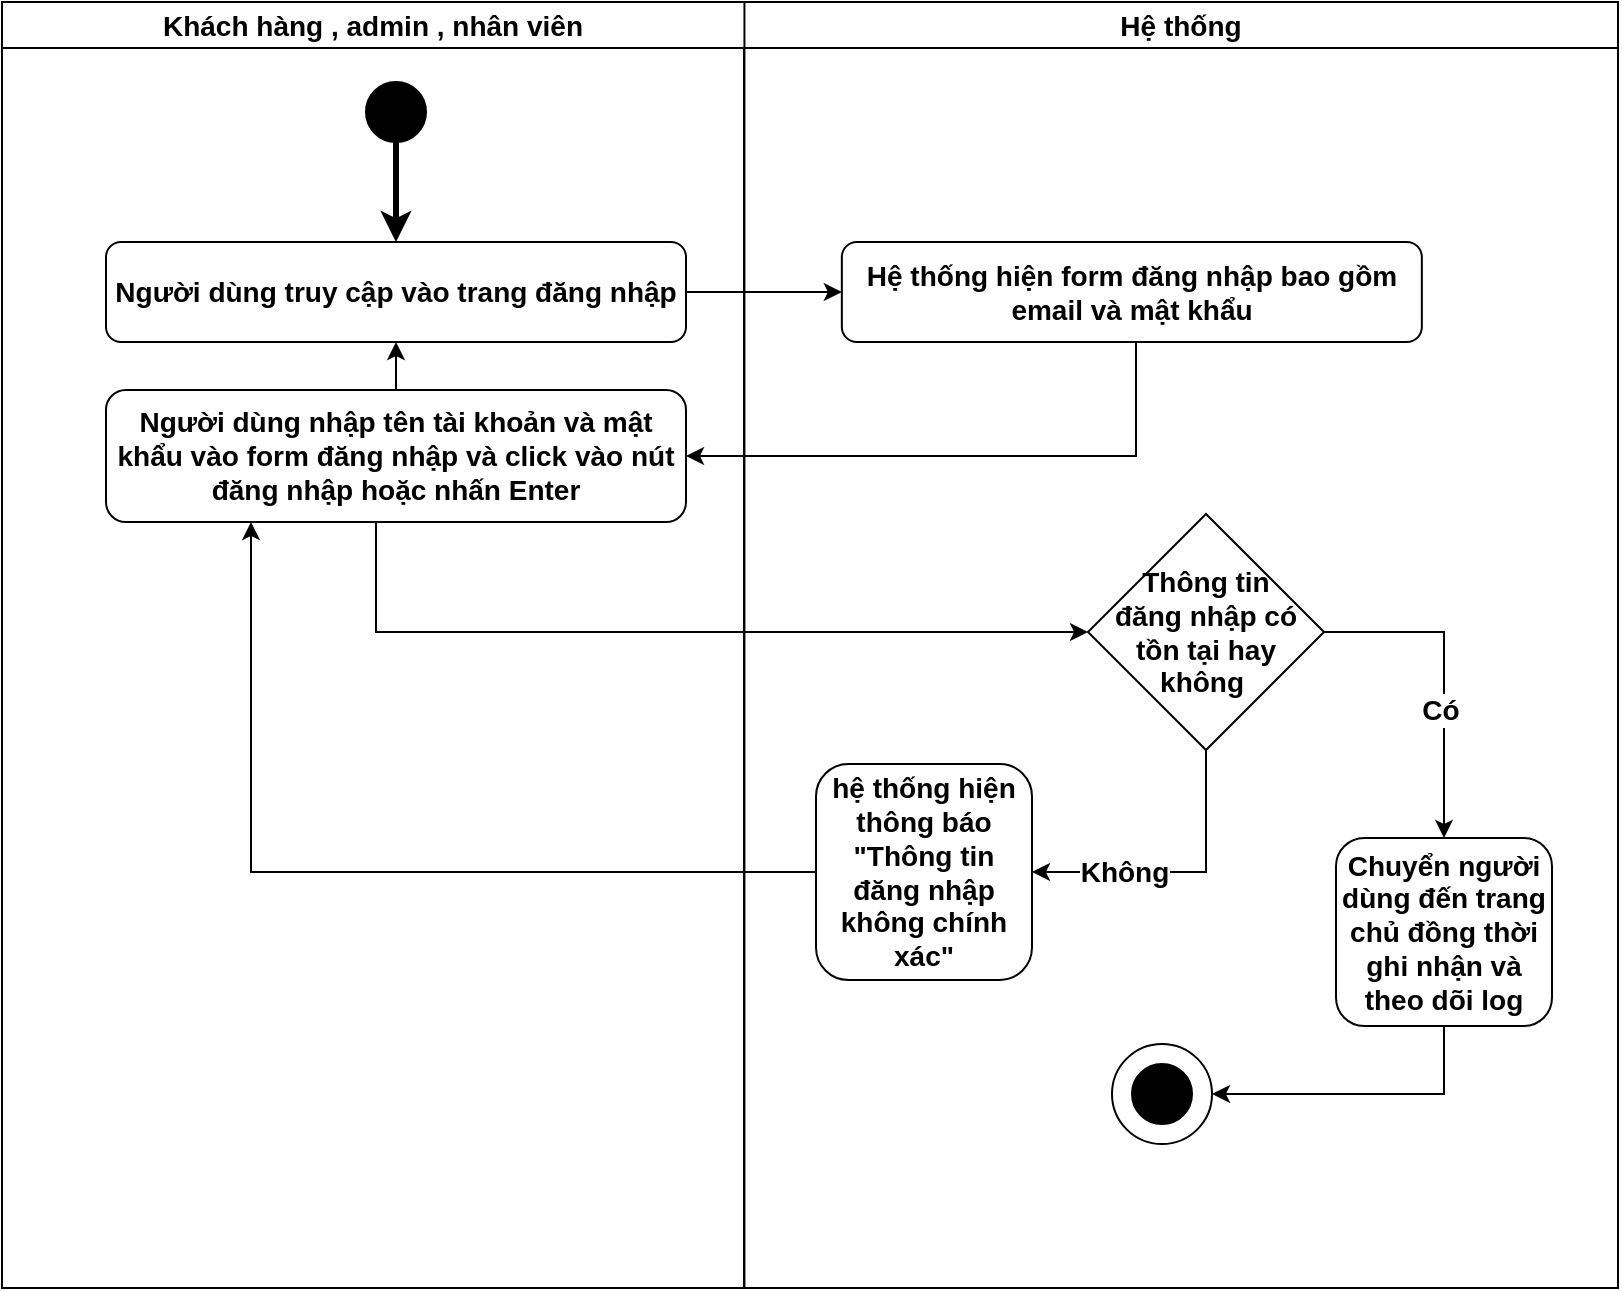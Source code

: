 <mxfile version="22.1.2" type="device">
  <diagram name="Page-1" id="wbO8fJ6J_zvAoPGpTCKr">
    <mxGraphModel dx="1418" dy="820" grid="0" gridSize="10" guides="1" tooltips="1" connect="1" arrows="1" fold="1" page="0" pageScale="1" pageWidth="850" pageHeight="1100" math="0" shadow="0">
      <root>
        <mxCell id="0" />
        <mxCell id="1" parent="0" />
        <mxCell id="jaMOgLZvB3yP1dYOfS98-2" value="Hệ thống" style="swimlane;whiteSpace=wrap;html=1;fontSize=14;" parent="1" vertex="1">
          <mxGeometry x="450" y="150" width="437" height="643" as="geometry" />
        </mxCell>
        <mxCell id="jaMOgLZvB3yP1dYOfS98-3" value="" style="ellipse;whiteSpace=wrap;html=1;strokeColor=#000000;fillColor=#000000;strokeWidth=1;fontSize=14;fontStyle=1" parent="jaMOgLZvB3yP1dYOfS98-2" vertex="1">
          <mxGeometry x="194" y="531" width="30" height="30" as="geometry" />
        </mxCell>
        <mxCell id="jaMOgLZvB3yP1dYOfS98-4" value="" style="ellipse;whiteSpace=wrap;html=1;gradientColor=default;fillColor=none;fontSize=14;" parent="jaMOgLZvB3yP1dYOfS98-2" vertex="1">
          <mxGeometry x="184" y="521" width="50" height="50" as="geometry" />
        </mxCell>
        <mxCell id="jaMOgLZvB3yP1dYOfS98-16" value="Hệ thống hiện form đăng nhập bao gồm email và mật khẩu" style="rounded=1;whiteSpace=wrap;html=1;strokeWidth=1;fontSize=14;fontStyle=1" parent="jaMOgLZvB3yP1dYOfS98-2" vertex="1">
          <mxGeometry x="48.92" y="120" width="290" height="50" as="geometry" />
        </mxCell>
        <mxCell id="jaMOgLZvB3yP1dYOfS98-30" style="edgeStyle=orthogonalEdgeStyle;rounded=0;orthogonalLoop=1;jettySize=auto;html=1;fontSize=14;" parent="jaMOgLZvB3yP1dYOfS98-2" source="jaMOgLZvB3yP1dYOfS98-20" target="jaMOgLZvB3yP1dYOfS98-23" edge="1">
          <mxGeometry relative="1" as="geometry" />
        </mxCell>
        <mxCell id="jaMOgLZvB3yP1dYOfS98-31" value="&lt;b style=&quot;font-size: 14px;&quot;&gt;Có&lt;/b&gt;" style="edgeLabel;html=1;align=center;verticalAlign=middle;resizable=0;points=[];fontSize=14;" parent="jaMOgLZvB3yP1dYOfS98-30" vertex="1" connectable="0">
          <mxGeometry x="0.205" y="-2" relative="1" as="geometry">
            <mxPoint y="1" as="offset" />
          </mxGeometry>
        </mxCell>
        <mxCell id="jaMOgLZvB3yP1dYOfS98-32" style="edgeStyle=orthogonalEdgeStyle;rounded=0;orthogonalLoop=1;jettySize=auto;html=1;entryX=1;entryY=0.5;entryDx=0;entryDy=0;fontSize=14;" parent="jaMOgLZvB3yP1dYOfS98-2" source="jaMOgLZvB3yP1dYOfS98-20" target="jaMOgLZvB3yP1dYOfS98-28" edge="1">
          <mxGeometry relative="1" as="geometry">
            <Array as="points">
              <mxPoint x="231" y="435" />
            </Array>
          </mxGeometry>
        </mxCell>
        <mxCell id="jaMOgLZvB3yP1dYOfS98-33" value="&lt;b style=&quot;font-size: 14px;&quot;&gt;Không&lt;/b&gt;" style="edgeLabel;html=1;align=center;verticalAlign=middle;resizable=0;points=[];fontSize=14;" parent="jaMOgLZvB3yP1dYOfS98-32" vertex="1" connectable="0">
          <mxGeometry x="0.381" relative="1" as="geometry">
            <mxPoint as="offset" />
          </mxGeometry>
        </mxCell>
        <mxCell id="jaMOgLZvB3yP1dYOfS98-20" value="Thông tin &lt;br style=&quot;font-size: 14px;&quot;&gt;đăng nhập có tồn tại hay không&amp;nbsp;" style="rhombus;whiteSpace=wrap;html=1;fontStyle=1;fontSize=14;" parent="jaMOgLZvB3yP1dYOfS98-2" vertex="1">
          <mxGeometry x="172" y="256" width="118" height="118" as="geometry" />
        </mxCell>
        <mxCell id="jaMOgLZvB3yP1dYOfS98-27" style="edgeStyle=orthogonalEdgeStyle;rounded=0;orthogonalLoop=1;jettySize=auto;html=1;entryX=1;entryY=0.5;entryDx=0;entryDy=0;fontSize=14;" parent="jaMOgLZvB3yP1dYOfS98-2" source="jaMOgLZvB3yP1dYOfS98-23" target="jaMOgLZvB3yP1dYOfS98-4" edge="1">
          <mxGeometry relative="1" as="geometry">
            <Array as="points">
              <mxPoint x="350" y="546" />
            </Array>
          </mxGeometry>
        </mxCell>
        <mxCell id="jaMOgLZvB3yP1dYOfS98-23" value="Chuyển người dùng đến trang chủ đồng thời ghi nhận và theo dõi log" style="rounded=1;whiteSpace=wrap;html=1;strokeWidth=1;fontSize=14;fontStyle=1" parent="jaMOgLZvB3yP1dYOfS98-2" vertex="1">
          <mxGeometry x="296" y="418" width="108" height="94" as="geometry" />
        </mxCell>
        <mxCell id="jaMOgLZvB3yP1dYOfS98-28" value="hệ thống hiện thông báo&lt;br style=&quot;font-size: 14px;&quot;&gt;&quot;Thông tin đăng nhập không chính xác&quot;" style="rounded=1;whiteSpace=wrap;html=1;strokeWidth=1;fontSize=14;fontStyle=1" parent="jaMOgLZvB3yP1dYOfS98-2" vertex="1">
          <mxGeometry x="36" y="381" width="108" height="108" as="geometry" />
        </mxCell>
        <mxCell id="jaMOgLZvB3yP1dYOfS98-12" value="Khách hàng , admin , nhân viên" style="swimlane;whiteSpace=wrap;html=1;fontSize=14;" parent="1" vertex="1">
          <mxGeometry x="79" y="150" width="371.22" height="643" as="geometry" />
        </mxCell>
        <mxCell id="jaMOgLZvB3yP1dYOfS98-13" value="" style="ellipse;whiteSpace=wrap;html=1;strokeColor=#000000;fillColor=#000000;strokeWidth=1;fontSize=14;fontStyle=1" parent="jaMOgLZvB3yP1dYOfS98-12" vertex="1">
          <mxGeometry x="182" y="40" width="30" height="30" as="geometry" />
        </mxCell>
        <mxCell id="jaMOgLZvB3yP1dYOfS98-14" value="Người dùng truy cập vào trang đăng nhập" style="rounded=1;whiteSpace=wrap;html=1;strokeWidth=1;fontSize=14;fontStyle=1" parent="jaMOgLZvB3yP1dYOfS98-12" vertex="1">
          <mxGeometry x="52" y="120" width="290" height="50" as="geometry" />
        </mxCell>
        <mxCell id="jaMOgLZvB3yP1dYOfS98-15" style="edgeStyle=orthogonalEdgeStyle;rounded=0;orthogonalLoop=1;jettySize=auto;html=1;strokeWidth=3;fontSize=14;fontStyle=1" parent="jaMOgLZvB3yP1dYOfS98-12" source="jaMOgLZvB3yP1dYOfS98-13" target="jaMOgLZvB3yP1dYOfS98-14" edge="1">
          <mxGeometry relative="1" as="geometry" />
        </mxCell>
        <mxCell id="XjEivMLeTcFv1CmNFz2V-1" value="" style="edgeStyle=orthogonalEdgeStyle;rounded=0;orthogonalLoop=1;jettySize=auto;html=1;" edge="1" parent="jaMOgLZvB3yP1dYOfS98-12" source="jaMOgLZvB3yP1dYOfS98-17" target="jaMOgLZvB3yP1dYOfS98-14">
          <mxGeometry relative="1" as="geometry" />
        </mxCell>
        <mxCell id="jaMOgLZvB3yP1dYOfS98-17" value="Người dùng nhập tên tài khoản và mật khẩu vào form đăng nhập và click vào nút đăng nhập hoặc nhấn Enter" style="rounded=1;whiteSpace=wrap;html=1;strokeWidth=1;fontSize=14;fontStyle=1" parent="jaMOgLZvB3yP1dYOfS98-12" vertex="1">
          <mxGeometry x="52" y="194" width="290" height="66" as="geometry" />
        </mxCell>
        <mxCell id="jaMOgLZvB3yP1dYOfS98-18" style="edgeStyle=orthogonalEdgeStyle;rounded=0;orthogonalLoop=1;jettySize=auto;html=1;entryX=0;entryY=0.5;entryDx=0;entryDy=0;fontSize=14;" parent="1" source="jaMOgLZvB3yP1dYOfS98-14" target="jaMOgLZvB3yP1dYOfS98-16" edge="1">
          <mxGeometry relative="1" as="geometry" />
        </mxCell>
        <mxCell id="jaMOgLZvB3yP1dYOfS98-19" style="edgeStyle=orthogonalEdgeStyle;rounded=0;orthogonalLoop=1;jettySize=auto;html=1;entryX=1;entryY=0.5;entryDx=0;entryDy=0;fontSize=14;" parent="1" source="jaMOgLZvB3yP1dYOfS98-16" target="jaMOgLZvB3yP1dYOfS98-17" edge="1">
          <mxGeometry relative="1" as="geometry">
            <Array as="points">
              <mxPoint x="646" y="377" />
            </Array>
          </mxGeometry>
        </mxCell>
        <mxCell id="jaMOgLZvB3yP1dYOfS98-29" style="edgeStyle=orthogonalEdgeStyle;rounded=0;orthogonalLoop=1;jettySize=auto;html=1;entryX=0;entryY=0.5;entryDx=0;entryDy=0;fontSize=14;" parent="1" source="jaMOgLZvB3yP1dYOfS98-17" target="jaMOgLZvB3yP1dYOfS98-20" edge="1">
          <mxGeometry relative="1" as="geometry">
            <Array as="points">
              <mxPoint x="266" y="465" />
            </Array>
          </mxGeometry>
        </mxCell>
        <mxCell id="jaMOgLZvB3yP1dYOfS98-34" style="edgeStyle=orthogonalEdgeStyle;rounded=0;orthogonalLoop=1;jettySize=auto;html=1;entryX=0.25;entryY=1;entryDx=0;entryDy=0;fontSize=14;" parent="1" source="jaMOgLZvB3yP1dYOfS98-28" target="jaMOgLZvB3yP1dYOfS98-17" edge="1">
          <mxGeometry relative="1" as="geometry" />
        </mxCell>
      </root>
    </mxGraphModel>
  </diagram>
</mxfile>
